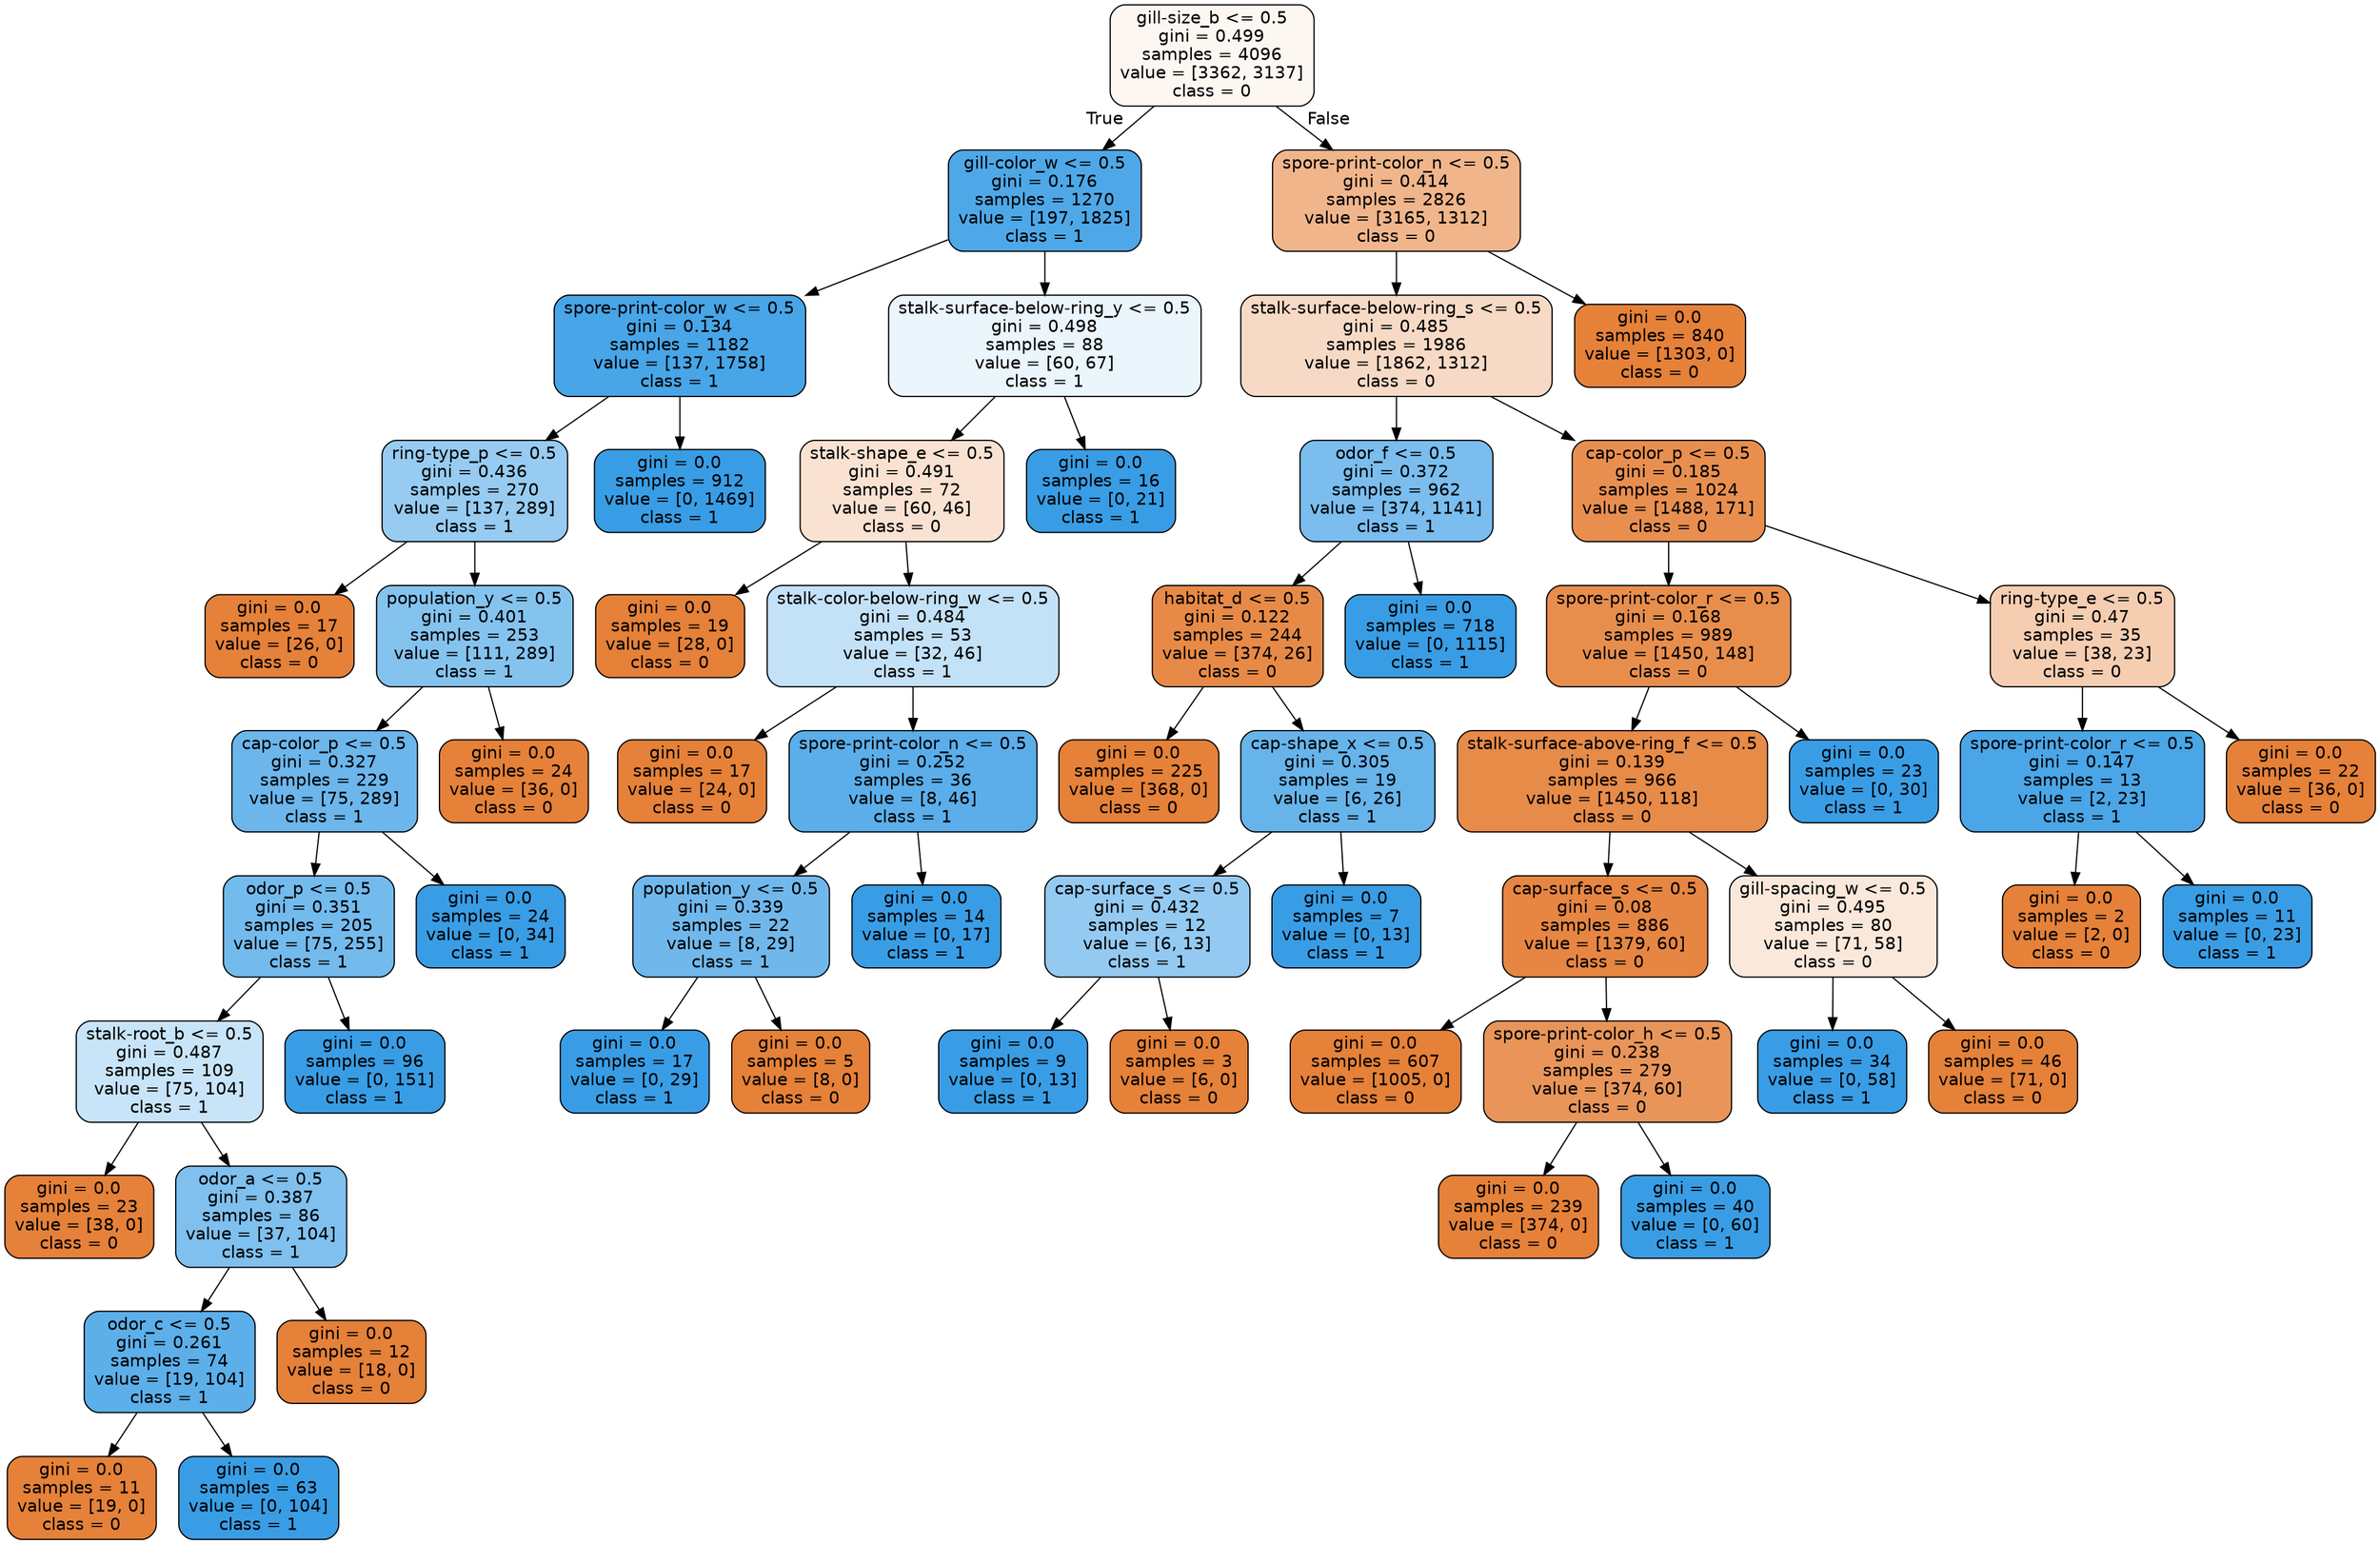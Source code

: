 digraph Tree {
node [shape=box, style="filled, rounded", color="black", fontname="helvetica"] ;
edge [fontname="helvetica"] ;
0 [label="gill-size_b <= 0.5\ngini = 0.499\nsamples = 4096\nvalue = [3362, 3137]\nclass = 0", fillcolor="#fdf7f2"] ;
1 [label="gill-color_w <= 0.5\ngini = 0.176\nsamples = 1270\nvalue = [197, 1825]\nclass = 1", fillcolor="#4ea8e8"] ;
0 -> 1 [labeldistance=2.5, labelangle=45, headlabel="True"] ;
2 [label="spore-print-color_w <= 0.5\ngini = 0.134\nsamples = 1182\nvalue = [137, 1758]\nclass = 1", fillcolor="#48a5e7"] ;
1 -> 2 ;
3 [label="ring-type_p <= 0.5\ngini = 0.436\nsamples = 270\nvalue = [137, 289]\nclass = 1", fillcolor="#97cbf1"] ;
2 -> 3 ;
4 [label="gini = 0.0\nsamples = 17\nvalue = [26, 0]\nclass = 0", fillcolor="#e58139"] ;
3 -> 4 ;
5 [label="population_y <= 0.5\ngini = 0.401\nsamples = 253\nvalue = [111, 289]\nclass = 1", fillcolor="#85c3ef"] ;
3 -> 5 ;
6 [label="cap-color_p <= 0.5\ngini = 0.327\nsamples = 229\nvalue = [75, 289]\nclass = 1", fillcolor="#6cb6ec"] ;
5 -> 6 ;
7 [label="odor_p <= 0.5\ngini = 0.351\nsamples = 205\nvalue = [75, 255]\nclass = 1", fillcolor="#73baed"] ;
6 -> 7 ;
8 [label="stalk-root_b <= 0.5\ngini = 0.487\nsamples = 109\nvalue = [75, 104]\nclass = 1", fillcolor="#c8e4f8"] ;
7 -> 8 ;
9 [label="gini = 0.0\nsamples = 23\nvalue = [38, 0]\nclass = 0", fillcolor="#e58139"] ;
8 -> 9 ;
10 [label="odor_a <= 0.5\ngini = 0.387\nsamples = 86\nvalue = [37, 104]\nclass = 1", fillcolor="#7fc0ee"] ;
8 -> 10 ;
11 [label="odor_c <= 0.5\ngini = 0.261\nsamples = 74\nvalue = [19, 104]\nclass = 1", fillcolor="#5dafea"] ;
10 -> 11 ;
12 [label="gini = 0.0\nsamples = 11\nvalue = [19, 0]\nclass = 0", fillcolor="#e58139"] ;
11 -> 12 ;
13 [label="gini = 0.0\nsamples = 63\nvalue = [0, 104]\nclass = 1", fillcolor="#399de5"] ;
11 -> 13 ;
14 [label="gini = 0.0\nsamples = 12\nvalue = [18, 0]\nclass = 0", fillcolor="#e58139"] ;
10 -> 14 ;
15 [label="gini = 0.0\nsamples = 96\nvalue = [0, 151]\nclass = 1", fillcolor="#399de5"] ;
7 -> 15 ;
16 [label="gini = 0.0\nsamples = 24\nvalue = [0, 34]\nclass = 1", fillcolor="#399de5"] ;
6 -> 16 ;
17 [label="gini = 0.0\nsamples = 24\nvalue = [36, 0]\nclass = 0", fillcolor="#e58139"] ;
5 -> 17 ;
18 [label="gini = 0.0\nsamples = 912\nvalue = [0, 1469]\nclass = 1", fillcolor="#399de5"] ;
2 -> 18 ;
19 [label="stalk-surface-below-ring_y <= 0.5\ngini = 0.498\nsamples = 88\nvalue = [60, 67]\nclass = 1", fillcolor="#eaf5fc"] ;
1 -> 19 ;
20 [label="stalk-shape_e <= 0.5\ngini = 0.491\nsamples = 72\nvalue = [60, 46]\nclass = 0", fillcolor="#f9e2d1"] ;
19 -> 20 ;
21 [label="gini = 0.0\nsamples = 19\nvalue = [28, 0]\nclass = 0", fillcolor="#e58139"] ;
20 -> 21 ;
22 [label="stalk-color-below-ring_w <= 0.5\ngini = 0.484\nsamples = 53\nvalue = [32, 46]\nclass = 1", fillcolor="#c3e1f7"] ;
20 -> 22 ;
23 [label="gini = 0.0\nsamples = 17\nvalue = [24, 0]\nclass = 0", fillcolor="#e58139"] ;
22 -> 23 ;
24 [label="spore-print-color_n <= 0.5\ngini = 0.252\nsamples = 36\nvalue = [8, 46]\nclass = 1", fillcolor="#5baeea"] ;
22 -> 24 ;
25 [label="population_y <= 0.5\ngini = 0.339\nsamples = 22\nvalue = [8, 29]\nclass = 1", fillcolor="#70b8ec"] ;
24 -> 25 ;
26 [label="gini = 0.0\nsamples = 17\nvalue = [0, 29]\nclass = 1", fillcolor="#399de5"] ;
25 -> 26 ;
27 [label="gini = 0.0\nsamples = 5\nvalue = [8, 0]\nclass = 0", fillcolor="#e58139"] ;
25 -> 27 ;
28 [label="gini = 0.0\nsamples = 14\nvalue = [0, 17]\nclass = 1", fillcolor="#399de5"] ;
24 -> 28 ;
29 [label="gini = 0.0\nsamples = 16\nvalue = [0, 21]\nclass = 1", fillcolor="#399de5"] ;
19 -> 29 ;
30 [label="spore-print-color_n <= 0.5\ngini = 0.414\nsamples = 2826\nvalue = [3165, 1312]\nclass = 0", fillcolor="#f0b58b"] ;
0 -> 30 [labeldistance=2.5, labelangle=-45, headlabel="False"] ;
31 [label="stalk-surface-below-ring_s <= 0.5\ngini = 0.485\nsamples = 1986\nvalue = [1862, 1312]\nclass = 0", fillcolor="#f7dac5"] ;
30 -> 31 ;
32 [label="odor_f <= 0.5\ngini = 0.372\nsamples = 962\nvalue = [374, 1141]\nclass = 1", fillcolor="#7abdee"] ;
31 -> 32 ;
33 [label="habitat_d <= 0.5\ngini = 0.122\nsamples = 244\nvalue = [374, 26]\nclass = 0", fillcolor="#e78a47"] ;
32 -> 33 ;
34 [label="gini = 0.0\nsamples = 225\nvalue = [368, 0]\nclass = 0", fillcolor="#e58139"] ;
33 -> 34 ;
35 [label="cap-shape_x <= 0.5\ngini = 0.305\nsamples = 19\nvalue = [6, 26]\nclass = 1", fillcolor="#67b4eb"] ;
33 -> 35 ;
36 [label="cap-surface_s <= 0.5\ngini = 0.432\nsamples = 12\nvalue = [6, 13]\nclass = 1", fillcolor="#94caf1"] ;
35 -> 36 ;
37 [label="gini = 0.0\nsamples = 9\nvalue = [0, 13]\nclass = 1", fillcolor="#399de5"] ;
36 -> 37 ;
38 [label="gini = 0.0\nsamples = 3\nvalue = [6, 0]\nclass = 0", fillcolor="#e58139"] ;
36 -> 38 ;
39 [label="gini = 0.0\nsamples = 7\nvalue = [0, 13]\nclass = 1", fillcolor="#399de5"] ;
35 -> 39 ;
40 [label="gini = 0.0\nsamples = 718\nvalue = [0, 1115]\nclass = 1", fillcolor="#399de5"] ;
32 -> 40 ;
41 [label="cap-color_p <= 0.5\ngini = 0.185\nsamples = 1024\nvalue = [1488, 171]\nclass = 0", fillcolor="#e88f50"] ;
31 -> 41 ;
42 [label="spore-print-color_r <= 0.5\ngini = 0.168\nsamples = 989\nvalue = [1450, 148]\nclass = 0", fillcolor="#e88e4d"] ;
41 -> 42 ;
43 [label="stalk-surface-above-ring_f <= 0.5\ngini = 0.139\nsamples = 966\nvalue = [1450, 118]\nclass = 0", fillcolor="#e78b49"] ;
42 -> 43 ;
44 [label="cap-surface_s <= 0.5\ngini = 0.08\nsamples = 886\nvalue = [1379, 60]\nclass = 0", fillcolor="#e68642"] ;
43 -> 44 ;
45 [label="gini = 0.0\nsamples = 607\nvalue = [1005, 0]\nclass = 0", fillcolor="#e58139"] ;
44 -> 45 ;
46 [label="spore-print-color_h <= 0.5\ngini = 0.238\nsamples = 279\nvalue = [374, 60]\nclass = 0", fillcolor="#e99559"] ;
44 -> 46 ;
47 [label="gini = 0.0\nsamples = 239\nvalue = [374, 0]\nclass = 0", fillcolor="#e58139"] ;
46 -> 47 ;
48 [label="gini = 0.0\nsamples = 40\nvalue = [0, 60]\nclass = 1", fillcolor="#399de5"] ;
46 -> 48 ;
49 [label="gill-spacing_w <= 0.5\ngini = 0.495\nsamples = 80\nvalue = [71, 58]\nclass = 0", fillcolor="#fae8db"] ;
43 -> 49 ;
50 [label="gini = 0.0\nsamples = 34\nvalue = [0, 58]\nclass = 1", fillcolor="#399de5"] ;
49 -> 50 ;
51 [label="gini = 0.0\nsamples = 46\nvalue = [71, 0]\nclass = 0", fillcolor="#e58139"] ;
49 -> 51 ;
52 [label="gini = 0.0\nsamples = 23\nvalue = [0, 30]\nclass = 1", fillcolor="#399de5"] ;
42 -> 52 ;
53 [label="ring-type_e <= 0.5\ngini = 0.47\nsamples = 35\nvalue = [38, 23]\nclass = 0", fillcolor="#f5cdb1"] ;
41 -> 53 ;
54 [label="spore-print-color_r <= 0.5\ngini = 0.147\nsamples = 13\nvalue = [2, 23]\nclass = 1", fillcolor="#4aa6e7"] ;
53 -> 54 ;
55 [label="gini = 0.0\nsamples = 2\nvalue = [2, 0]\nclass = 0", fillcolor="#e58139"] ;
54 -> 55 ;
56 [label="gini = 0.0\nsamples = 11\nvalue = [0, 23]\nclass = 1", fillcolor="#399de5"] ;
54 -> 56 ;
57 [label="gini = 0.0\nsamples = 22\nvalue = [36, 0]\nclass = 0", fillcolor="#e58139"] ;
53 -> 57 ;
58 [label="gini = 0.0\nsamples = 840\nvalue = [1303, 0]\nclass = 0", fillcolor="#e58139"] ;
30 -> 58 ;
}